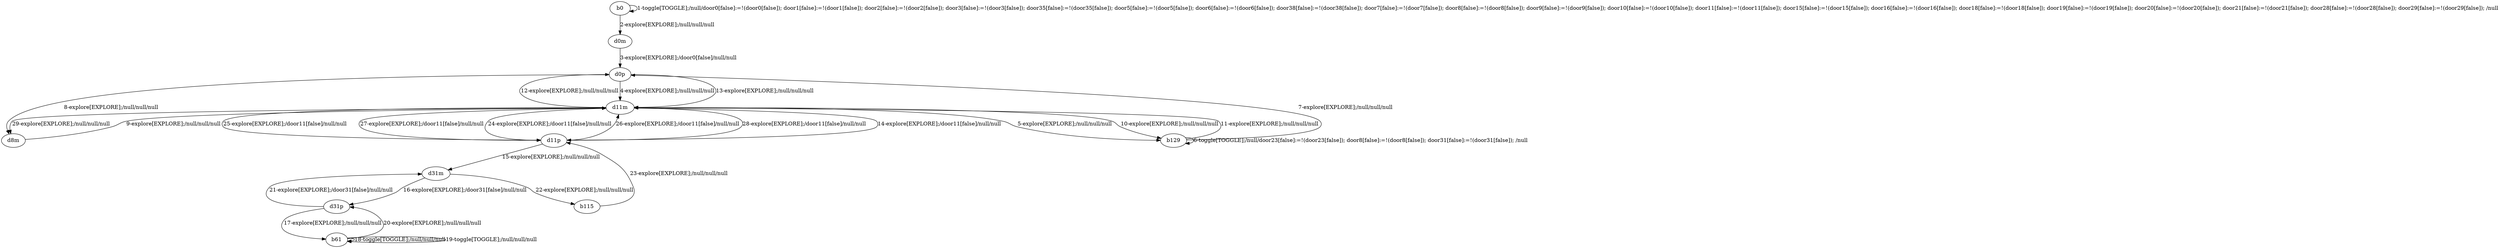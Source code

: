 # Total number of goals covered by this test: 6
# b61 --> d31p
# d31p --> b61
# d31m --> d31p
# d31m --> b115
# b61 --> b61
# d31p --> d31m

digraph g {
"b0" -> "b0" [label = "1-toggle[TOGGLE];/null/door0[false]:=!(door0[false]); door1[false]:=!(door1[false]); door2[false]:=!(door2[false]); door3[false]:=!(door3[false]); door35[false]:=!(door35[false]); door5[false]:=!(door5[false]); door6[false]:=!(door6[false]); door38[false]:=!(door38[false]); door7[false]:=!(door7[false]); door8[false]:=!(door8[false]); door9[false]:=!(door9[false]); door10[false]:=!(door10[false]); door11[false]:=!(door11[false]); door15[false]:=!(door15[false]); door16[false]:=!(door16[false]); door18[false]:=!(door18[false]); door19[false]:=!(door19[false]); door20[false]:=!(door20[false]); door21[false]:=!(door21[false]); door28[false]:=!(door28[false]); door29[false]:=!(door29[false]); /null"];
"b0" -> "d0m" [label = "2-explore[EXPLORE];/null/null/null"];
"d0m" -> "d0p" [label = "3-explore[EXPLORE];/door0[false]/null/null"];
"d0p" -> "d11m" [label = "4-explore[EXPLORE];/null/null/null"];
"d11m" -> "b129" [label = "5-explore[EXPLORE];/null/null/null"];
"b129" -> "b129" [label = "6-toggle[TOGGLE];/null/door23[false]:=!(door23[false]); door8[false]:=!(door8[false]); door31[false]:=!(door31[false]); /null"];
"b129" -> "d0p" [label = "7-explore[EXPLORE];/null/null/null"];
"d0p" -> "d8m" [label = "8-explore[EXPLORE];/null/null/null"];
"d8m" -> "d11m" [label = "9-explore[EXPLORE];/null/null/null"];
"d11m" -> "b129" [label = "10-explore[EXPLORE];/null/null/null"];
"b129" -> "d11m" [label = "11-explore[EXPLORE];/null/null/null"];
"d11m" -> "d0p" [label = "12-explore[EXPLORE];/null/null/null"];
"d0p" -> "d11m" [label = "13-explore[EXPLORE];/null/null/null"];
"d11m" -> "d11p" [label = "14-explore[EXPLORE];/door11[false]/null/null"];
"d11p" -> "d31m" [label = "15-explore[EXPLORE];/null/null/null"];
"d31m" -> "d31p" [label = "16-explore[EXPLORE];/door31[false]/null/null"];
"d31p" -> "b61" [label = "17-explore[EXPLORE];/null/null/null"];
"b61" -> "b61" [label = "18-toggle[TOGGLE];/null/null/null"];
"b61" -> "b61" [label = "19-toggle[TOGGLE];/null/null/null"];
"b61" -> "d31p" [label = "20-explore[EXPLORE];/null/null/null"];
"d31p" -> "d31m" [label = "21-explore[EXPLORE];/door31[false]/null/null"];
"d31m" -> "b115" [label = "22-explore[EXPLORE];/null/null/null"];
"b115" -> "d11p" [label = "23-explore[EXPLORE];/null/null/null"];
"d11p" -> "d11m" [label = "24-explore[EXPLORE];/door11[false]/null/null"];
"d11m" -> "d11p" [label = "25-explore[EXPLORE];/door11[false]/null/null"];
"d11p" -> "d11m" [label = "26-explore[EXPLORE];/door11[false]/null/null"];
"d11m" -> "d11p" [label = "27-explore[EXPLORE];/door11[false]/null/null"];
"d11p" -> "d11m" [label = "28-explore[EXPLORE];/door11[false]/null/null"];
"d11m" -> "d8m" [label = "29-explore[EXPLORE];/null/null/null"];
}